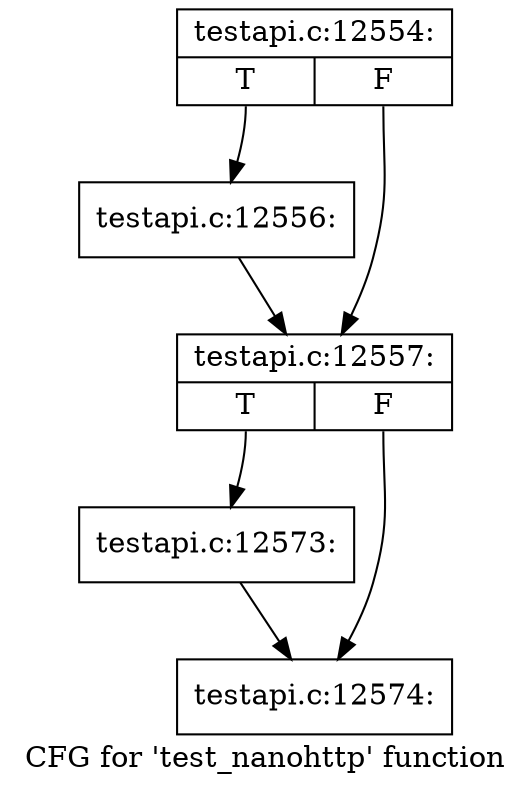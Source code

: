 digraph "CFG for 'test_nanohttp' function" {
	label="CFG for 'test_nanohttp' function";

	Node0x46da350 [shape=record,label="{testapi.c:12554:|{<s0>T|<s1>F}}"];
	Node0x46da350:s0 -> Node0x46dd990;
	Node0x46da350:s1 -> Node0x46dd9e0;
	Node0x46dd990 [shape=record,label="{testapi.c:12556:}"];
	Node0x46dd990 -> Node0x46dd9e0;
	Node0x46dd9e0 [shape=record,label="{testapi.c:12557:|{<s0>T|<s1>F}}"];
	Node0x46dd9e0:s0 -> Node0x46e07a0;
	Node0x46dd9e0:s1 -> Node0x46e0ad0;
	Node0x46e07a0 [shape=record,label="{testapi.c:12573:}"];
	Node0x46e07a0 -> Node0x46e0ad0;
	Node0x46e0ad0 [shape=record,label="{testapi.c:12574:}"];
}
